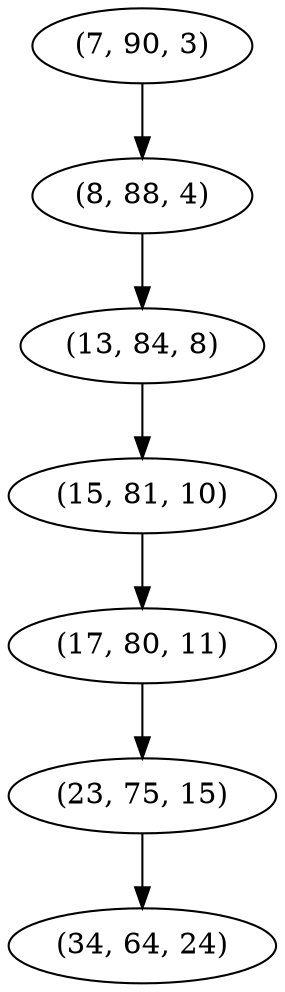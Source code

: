 digraph tree {
    "(7, 90, 3)";
    "(8, 88, 4)";
    "(13, 84, 8)";
    "(15, 81, 10)";
    "(17, 80, 11)";
    "(23, 75, 15)";
    "(34, 64, 24)";
    "(7, 90, 3)" -> "(8, 88, 4)";
    "(8, 88, 4)" -> "(13, 84, 8)";
    "(13, 84, 8)" -> "(15, 81, 10)";
    "(15, 81, 10)" -> "(17, 80, 11)";
    "(17, 80, 11)" -> "(23, 75, 15)";
    "(23, 75, 15)" -> "(34, 64, 24)";
}
